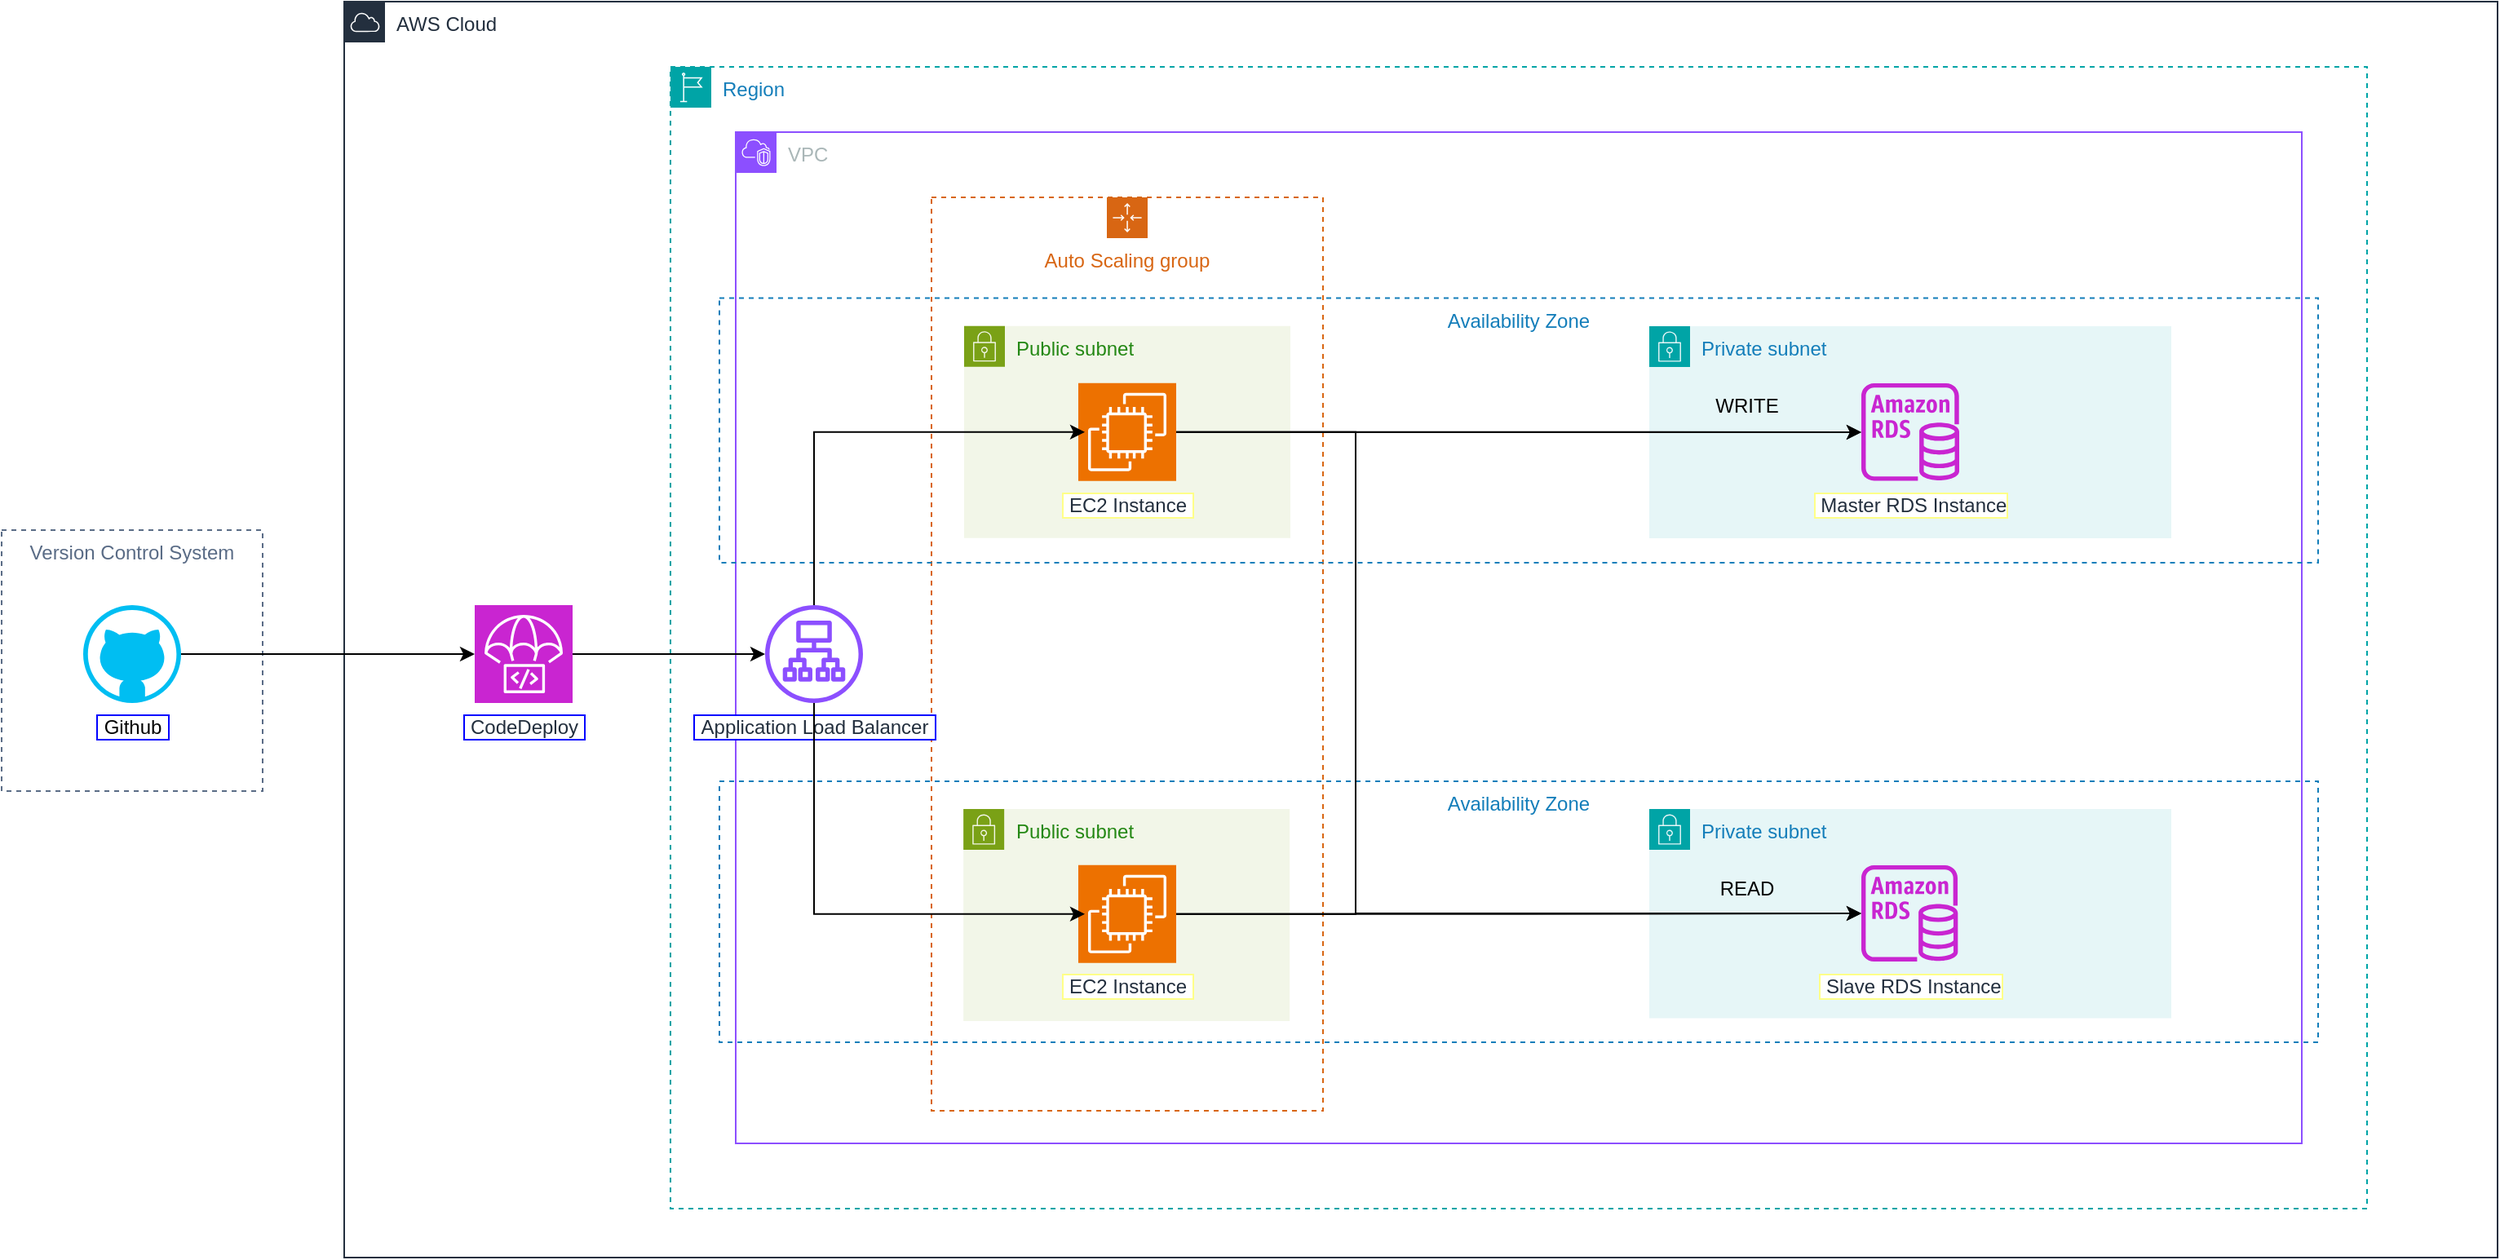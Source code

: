 <mxfile version="24.7.6">
  <diagram id="Ht1M8jgEwFfnCIfOTk4-" name="Page-1">
    <mxGraphModel dx="2309" dy="723" grid="1" gridSize="10" guides="1" tooltips="1" connect="1" arrows="1" fold="1" page="1" pageScale="1" pageWidth="1169" pageHeight="827" math="0" shadow="0">
      <root>
        <mxCell id="0" />
        <mxCell id="1" parent="0" />
        <mxCell id="4xlNcZmjdb_tapX20zbH-86" value="Version Control System" style="fillColor=none;strokeColor=#5A6C86;dashed=1;verticalAlign=top;fontStyle=0;fontColor=#5A6C86;whiteSpace=wrap;html=1;" vertex="1" parent="1">
          <mxGeometry x="-330" y="364" width="160" height="160" as="geometry" />
        </mxCell>
        <mxCell id="4xlNcZmjdb_tapX20zbH-21" value="Private subnet" style="points=[[0,0],[0.25,0],[0.5,0],[0.75,0],[1,0],[1,0.25],[1,0.5],[1,0.75],[1,1],[0.75,1],[0.5,1],[0.25,1],[0,1],[0,0.75],[0,0.5],[0,0.25]];outlineConnect=0;gradientColor=none;html=1;whiteSpace=wrap;fontSize=12;fontStyle=0;container=0;pointerEvents=0;collapsible=0;recursiveResize=0;shape=mxgraph.aws4.group;grIcon=mxgraph.aws4.group_security_group;grStroke=0;strokeColor=#00A4A6;fillColor=#E6F6F7;verticalAlign=top;align=left;spacingLeft=30;fontColor=#147EBA;dashed=0;" vertex="1" parent="1">
          <mxGeometry x="680" y="239" width="320" height="130" as="geometry" />
        </mxCell>
        <mxCell id="4xlNcZmjdb_tapX20zbH-6" value="AWS Cloud" style="points=[[0,0],[0.25,0],[0.5,0],[0.75,0],[1,0],[1,0.25],[1,0.5],[1,0.75],[1,1],[0.75,1],[0.5,1],[0.25,1],[0,1],[0,0.75],[0,0.5],[0,0.25]];outlineConnect=0;gradientColor=none;html=1;whiteSpace=wrap;fontSize=12;fontStyle=0;container=0;pointerEvents=0;collapsible=0;recursiveResize=0;shape=mxgraph.aws4.group;grIcon=mxgraph.aws4.group_aws_cloud;strokeColor=#232F3E;fillColor=none;verticalAlign=top;align=left;spacingLeft=30;fontColor=#232F3E;dashed=0;" vertex="1" parent="1">
          <mxGeometry x="-120" y="40" width="1320" height="770" as="geometry" />
        </mxCell>
        <mxCell id="4xlNcZmjdb_tapX20zbH-9" value="VPC" style="points=[[0,0],[0.25,0],[0.5,0],[0.75,0],[1,0],[1,0.25],[1,0.5],[1,0.75],[1,1],[0.75,1],[0.5,1],[0.25,1],[0,1],[0,0.75],[0,0.5],[0,0.25]];outlineConnect=0;gradientColor=none;html=1;whiteSpace=wrap;fontSize=12;fontStyle=0;container=0;pointerEvents=0;collapsible=0;recursiveResize=0;shape=mxgraph.aws4.group;grIcon=mxgraph.aws4.group_vpc2;strokeColor=#8C4FFF;fillColor=none;verticalAlign=top;align=left;spacingLeft=30;fontColor=#AAB7B8;dashed=0;" vertex="1" parent="1">
          <mxGeometry x="120" y="120" width="960" height="620" as="geometry" />
        </mxCell>
        <mxCell id="4xlNcZmjdb_tapX20zbH-8" value="Region" style="points=[[0,0],[0.25,0],[0.5,0],[0.75,0],[1,0],[1,0.25],[1,0.5],[1,0.75],[1,1],[0.75,1],[0.5,1],[0.25,1],[0,1],[0,0.75],[0,0.5],[0,0.25]];outlineConnect=0;gradientColor=none;html=1;whiteSpace=wrap;fontSize=12;fontStyle=0;container=0;pointerEvents=0;collapsible=0;recursiveResize=0;shape=mxgraph.aws4.group;grIcon=mxgraph.aws4.group_region;strokeColor=#00A4A6;fillColor=none;verticalAlign=top;align=left;spacingLeft=30;fontColor=#147EBA;dashed=1;" vertex="1" parent="1">
          <mxGeometry x="80" y="80" width="1040" height="700" as="geometry" />
        </mxCell>
        <mxCell id="4xlNcZmjdb_tapX20zbH-46" value="Auto Scaling group" style="points=[[0,0],[0.25,0],[0.5,0],[0.75,0],[1,0],[1,0.25],[1,0.5],[1,0.75],[1,1],[0.75,1],[0.5,1],[0.25,1],[0,1],[0,0.75],[0,0.5],[0,0.25]];outlineConnect=0;gradientColor=none;html=1;whiteSpace=wrap;fontSize=12;fontStyle=0;container=0;pointerEvents=0;collapsible=0;recursiveResize=0;shape=mxgraph.aws4.groupCenter;grIcon=mxgraph.aws4.group_auto_scaling_group;grStroke=1;strokeColor=#D86613;fillColor=none;verticalAlign=top;align=center;fontColor=#D86613;dashed=1;spacingTop=25;" vertex="1" parent="1">
          <mxGeometry x="240" y="160" width="240" height="560" as="geometry" />
        </mxCell>
        <mxCell id="4xlNcZmjdb_tapX20zbH-55" value="" style="group" vertex="1" connectable="0" parent="1">
          <mxGeometry x="110" y="518" width="980" height="160" as="geometry" />
        </mxCell>
        <mxCell id="4xlNcZmjdb_tapX20zbH-56" value="Availability Zone" style="fillColor=none;strokeColor=#147EBA;dashed=1;verticalAlign=top;fontStyle=0;fontColor=#147EBA;whiteSpace=wrap;html=1;container=0;" vertex="1" parent="4xlNcZmjdb_tapX20zbH-55">
          <mxGeometry width="980" height="160" as="geometry" />
        </mxCell>
        <mxCell id="4xlNcZmjdb_tapX20zbH-59" value="Private subnet" style="points=[[0,0],[0.25,0],[0.5,0],[0.75,0],[1,0],[1,0.25],[1,0.5],[1,0.75],[1,1],[0.75,1],[0.5,1],[0.25,1],[0,1],[0,0.75],[0,0.5],[0,0.25]];outlineConnect=0;gradientColor=none;html=1;whiteSpace=wrap;fontSize=12;fontStyle=0;container=0;pointerEvents=0;collapsible=0;recursiveResize=0;shape=mxgraph.aws4.group;grIcon=mxgraph.aws4.group_security_group;grStroke=0;strokeColor=#00A4A6;fillColor=#E6F6F7;verticalAlign=top;align=left;spacingLeft=30;fontColor=#147EBA;dashed=0;" vertex="1" parent="4xlNcZmjdb_tapX20zbH-55">
          <mxGeometry x="570" y="17.011" width="320" height="128.197" as="geometry" />
        </mxCell>
        <mxCell id="4xlNcZmjdb_tapX20zbH-60" value="&amp;nbsp;Slave RDS Instance" style="sketch=0;outlineConnect=0;fontColor=#232F3E;gradientColor=none;fillColor=#C925D1;strokeColor=none;dashed=0;verticalLabelPosition=bottom;verticalAlign=top;align=center;html=1;fontSize=12;fontStyle=0;aspect=fixed;pointerEvents=1;shape=mxgraph.aws4.rds_instance;labelBorderColor=#FFFF88;labelBackgroundColor=default;" vertex="1" parent="4xlNcZmjdb_tapX20zbH-55">
          <mxGeometry x="700" y="51.407" width="59.168" height="59.168" as="geometry" />
        </mxCell>
        <mxCell id="4xlNcZmjdb_tapX20zbH-62" value="Public subnet" style="points=[[0,0],[0.25,0],[0.5,0],[0.75,0],[1,0],[1,0.25],[1,0.5],[1,0.75],[1,1],[0.75,1],[0.5,1],[0.25,1],[0,1],[0,0.75],[0,0.5],[0,0.25]];outlineConnect=0;gradientColor=none;html=1;whiteSpace=wrap;fontSize=12;fontStyle=0;container=0;pointerEvents=0;collapsible=0;recursiveResize=0;shape=mxgraph.aws4.group;grIcon=mxgraph.aws4.group_security_group;grStroke=0;strokeColor=#7AA116;fillColor=#F2F6E8;verticalAlign=top;align=left;spacingLeft=30;fontColor=#248814;dashed=0;" vertex="1" parent="4xlNcZmjdb_tapX20zbH-55">
          <mxGeometry x="149.58" y="17.01" width="200" height="130" as="geometry" />
        </mxCell>
        <mxCell id="4xlNcZmjdb_tapX20zbH-77" style="edgeStyle=orthogonalEdgeStyle;rounded=0;orthogonalLoop=1;jettySize=auto;html=1;" edge="1" parent="4xlNcZmjdb_tapX20zbH-55" source="4xlNcZmjdb_tapX20zbH-58" target="4xlNcZmjdb_tapX20zbH-60">
          <mxGeometry relative="1" as="geometry" />
        </mxCell>
        <mxCell id="4xlNcZmjdb_tapX20zbH-58" value="&amp;nbsp;EC2 Instance&amp;nbsp;" style="sketch=0;points=[[0,0,0],[0.25,0,0],[0.5,0,0],[0.75,0,0],[1,0,0],[0,1,0],[0.25,1,0],[0.5,1,0],[0.75,1,0],[1,1,0],[0,0.25,0],[0,0.5,0],[0,0.75,0],[1,0.25,0],[1,0.5,0],[1,0.75,0]];outlineConnect=0;fontColor=#232F3E;fillColor=#ED7100;strokeColor=#ffffff;dashed=0;verticalLabelPosition=bottom;verticalAlign=top;align=center;html=1;fontSize=12;fontStyle=0;aspect=fixed;shape=mxgraph.aws4.resourceIcon;resIcon=mxgraph.aws4.ec2;labelBorderColor=#FFFF88;labelBackgroundColor=default;" vertex="1" parent="4xlNcZmjdb_tapX20zbH-55">
          <mxGeometry x="220" y="51.41" width="60" height="60" as="geometry" />
        </mxCell>
        <mxCell id="4xlNcZmjdb_tapX20zbH-78" value="READ" style="text;html=1;align=center;verticalAlign=middle;whiteSpace=wrap;rounded=0;" vertex="1" parent="4xlNcZmjdb_tapX20zbH-55">
          <mxGeometry x="600" y="51.41" width="60" height="30" as="geometry" />
        </mxCell>
        <mxCell id="4xlNcZmjdb_tapX20zbH-10" value="Availability Zone" style="fillColor=none;strokeColor=#147EBA;dashed=1;verticalAlign=top;fontStyle=0;fontColor=#147EBA;whiteSpace=wrap;html=1;container=0;" vertex="1" parent="1">
          <mxGeometry x="110" y="221.75" width="980" height="162.25" as="geometry" />
        </mxCell>
        <mxCell id="4xlNcZmjdb_tapX20zbH-16" value="Public subnet" style="points=[[0,0],[0.25,0],[0.5,0],[0.75,0],[1,0],[1,0.25],[1,0.5],[1,0.75],[1,1],[0.75,1],[0.5,1],[0.25,1],[0,1],[0,0.75],[0,0.5],[0,0.25]];outlineConnect=0;gradientColor=none;html=1;whiteSpace=wrap;fontSize=12;fontStyle=0;container=0;pointerEvents=0;collapsible=0;recursiveResize=0;shape=mxgraph.aws4.group;grIcon=mxgraph.aws4.group_security_group;grStroke=0;strokeColor=#7AA116;fillColor=#F2F6E8;verticalAlign=top;align=left;spacingLeft=30;fontColor=#248814;dashed=0;" vertex="1" parent="1">
          <mxGeometry x="260" y="238.88" width="200" height="130" as="geometry" />
        </mxCell>
        <mxCell id="4xlNcZmjdb_tapX20zbH-65" style="edgeStyle=orthogonalEdgeStyle;rounded=0;orthogonalLoop=1;jettySize=auto;html=1;exitX=1;exitY=0.5;exitDx=0;exitDy=0;exitPerimeter=0;" edge="1" parent="1" source="4xlNcZmjdb_tapX20zbH-27" target="4xlNcZmjdb_tapX20zbH-29">
          <mxGeometry relative="1" as="geometry" />
        </mxCell>
        <mxCell id="4xlNcZmjdb_tapX20zbH-76" style="edgeStyle=orthogonalEdgeStyle;rounded=0;orthogonalLoop=1;jettySize=auto;html=1;exitX=1;exitY=0.5;exitDx=0;exitDy=0;exitPerimeter=0;" edge="1" parent="1" source="4xlNcZmjdb_tapX20zbH-27" target="4xlNcZmjdb_tapX20zbH-60">
          <mxGeometry relative="1" as="geometry">
            <Array as="points">
              <mxPoint x="500" y="304" />
              <mxPoint x="500" y="599" />
            </Array>
          </mxGeometry>
        </mxCell>
        <mxCell id="4xlNcZmjdb_tapX20zbH-27" value="&amp;nbsp;EC2 Instance&amp;nbsp;" style="sketch=0;points=[[0,0,0],[0.25,0,0],[0.5,0,0],[0.75,0,0],[1,0,0],[0,1,0],[0.25,1,0],[0.5,1,0],[0.75,1,0],[1,1,0],[0,0.25,0],[0,0.5,0],[0,0.75,0],[1,0.25,0],[1,0.5,0],[1,0.75,0]];outlineConnect=0;fontColor=#232F3E;fillColor=#ED7100;strokeColor=#ffffff;dashed=0;verticalLabelPosition=bottom;verticalAlign=top;align=center;html=1;fontSize=12;fontStyle=0;aspect=fixed;shape=mxgraph.aws4.resourceIcon;resIcon=mxgraph.aws4.ec2;labelBorderColor=#FFFF88;labelBackgroundColor=default;" vertex="1" parent="1">
          <mxGeometry x="330" y="273.88" width="60" height="60" as="geometry" />
        </mxCell>
        <mxCell id="4xlNcZmjdb_tapX20zbH-29" value="&amp;nbsp;Master RDS Instance" style="sketch=0;outlineConnect=0;fontColor=#232F3E;gradientColor=none;fillColor=#C925D1;strokeColor=none;dashed=0;verticalLabelPosition=bottom;verticalAlign=top;align=center;html=1;fontSize=12;fontStyle=0;aspect=fixed;pointerEvents=1;shape=mxgraph.aws4.rds_instance;labelBorderColor=#FFFF88;labelBackgroundColor=default;" vertex="1" parent="1">
          <mxGeometry x="810" y="273.88" width="60" height="60" as="geometry" />
        </mxCell>
        <mxCell id="4xlNcZmjdb_tapX20zbH-61" value="&amp;nbsp;Application Load Balancer&amp;nbsp;" style="sketch=0;outlineConnect=0;fontColor=#232F3E;gradientColor=none;fillColor=#8C4FFF;strokeColor=none;dashed=0;verticalLabelPosition=bottom;verticalAlign=top;align=center;html=1;fontSize=12;fontStyle=0;aspect=fixed;pointerEvents=1;shape=mxgraph.aws4.application_load_balancer;labelBackgroundColor=default;labelBorderColor=#0000FF;" vertex="1" parent="1">
          <mxGeometry x="138" y="410" width="60" height="60" as="geometry" />
        </mxCell>
        <mxCell id="4xlNcZmjdb_tapX20zbH-75" style="edgeStyle=orthogonalEdgeStyle;rounded=0;orthogonalLoop=1;jettySize=auto;html=1;exitX=1;exitY=0.5;exitDx=0;exitDy=0;exitPerimeter=0;" edge="1" parent="1" source="4xlNcZmjdb_tapX20zbH-58" target="4xlNcZmjdb_tapX20zbH-29">
          <mxGeometry relative="1" as="geometry">
            <Array as="points">
              <mxPoint x="500" y="599" />
              <mxPoint x="500" y="304" />
            </Array>
          </mxGeometry>
        </mxCell>
        <mxCell id="4xlNcZmjdb_tapX20zbH-79" value="WRITE" style="text;html=1;align=center;verticalAlign=middle;whiteSpace=wrap;rounded=0;" vertex="1" parent="1">
          <mxGeometry x="710" y="273.0" width="60" height="30" as="geometry" />
        </mxCell>
        <mxCell id="4xlNcZmjdb_tapX20zbH-80" style="edgeStyle=orthogonalEdgeStyle;rounded=0;orthogonalLoop=1;jettySize=auto;html=1;entryX=0;entryY=0.5;entryDx=0;entryDy=0;entryPerimeter=0;" edge="1" parent="1" source="4xlNcZmjdb_tapX20zbH-61">
          <mxGeometry relative="1" as="geometry">
            <mxPoint x="334" y="303.88" as="targetPoint" />
            <Array as="points">
              <mxPoint x="168" y="304" />
            </Array>
          </mxGeometry>
        </mxCell>
        <mxCell id="4xlNcZmjdb_tapX20zbH-81" style="edgeStyle=orthogonalEdgeStyle;rounded=0;orthogonalLoop=1;jettySize=auto;html=1;entryX=0;entryY=0.5;entryDx=0;entryDy=0;entryPerimeter=0;" edge="1" parent="1" source="4xlNcZmjdb_tapX20zbH-61">
          <mxGeometry relative="1" as="geometry">
            <mxPoint x="334" y="599.41" as="targetPoint" />
            <Array as="points">
              <mxPoint x="168" y="599" />
            </Array>
          </mxGeometry>
        </mxCell>
        <mxCell id="4xlNcZmjdb_tapX20zbH-85" style="edgeStyle=orthogonalEdgeStyle;rounded=0;orthogonalLoop=1;jettySize=auto;html=1;" edge="1" parent="1" source="4xlNcZmjdb_tapX20zbH-84" target="4xlNcZmjdb_tapX20zbH-61">
          <mxGeometry relative="1" as="geometry" />
        </mxCell>
        <mxCell id="4xlNcZmjdb_tapX20zbH-84" value="&amp;nbsp;CodeDeploy&amp;nbsp;" style="sketch=0;points=[[0,0,0],[0.25,0,0],[0.5,0,0],[0.75,0,0],[1,0,0],[0,1,0],[0.25,1,0],[0.5,1,0],[0.75,1,0],[1,1,0],[0,0.25,0],[0,0.5,0],[0,0.75,0],[1,0.25,0],[1,0.5,0],[1,0.75,0]];outlineConnect=0;fontColor=#232F3E;fillColor=#C925D1;strokeColor=#ffffff;dashed=0;verticalLabelPosition=bottom;verticalAlign=top;align=center;html=1;fontSize=12;fontStyle=0;aspect=fixed;shape=mxgraph.aws4.resourceIcon;resIcon=mxgraph.aws4.codedeploy;labelBackgroundColor=default;labelBorderColor=#0000FF;" vertex="1" parent="1">
          <mxGeometry x="-40" y="410" width="60" height="60" as="geometry" />
        </mxCell>
        <mxCell id="4xlNcZmjdb_tapX20zbH-88" style="edgeStyle=orthogonalEdgeStyle;rounded=0;orthogonalLoop=1;jettySize=auto;html=1;" edge="1" parent="1" source="4xlNcZmjdb_tapX20zbH-87" target="4xlNcZmjdb_tapX20zbH-84">
          <mxGeometry relative="1" as="geometry" />
        </mxCell>
        <mxCell id="4xlNcZmjdb_tapX20zbH-87" value="&amp;nbsp;Github&amp;nbsp;" style="verticalLabelPosition=bottom;html=1;verticalAlign=top;align=center;strokeColor=none;fillColor=#00BEF2;shape=mxgraph.azure.github_code;pointerEvents=1;aspect=fixed;labelBackgroundColor=default;labelBorderColor=#0000FF;" vertex="1" parent="1">
          <mxGeometry x="-280" y="410" width="60" height="60" as="geometry" />
        </mxCell>
      </root>
    </mxGraphModel>
  </diagram>
</mxfile>
